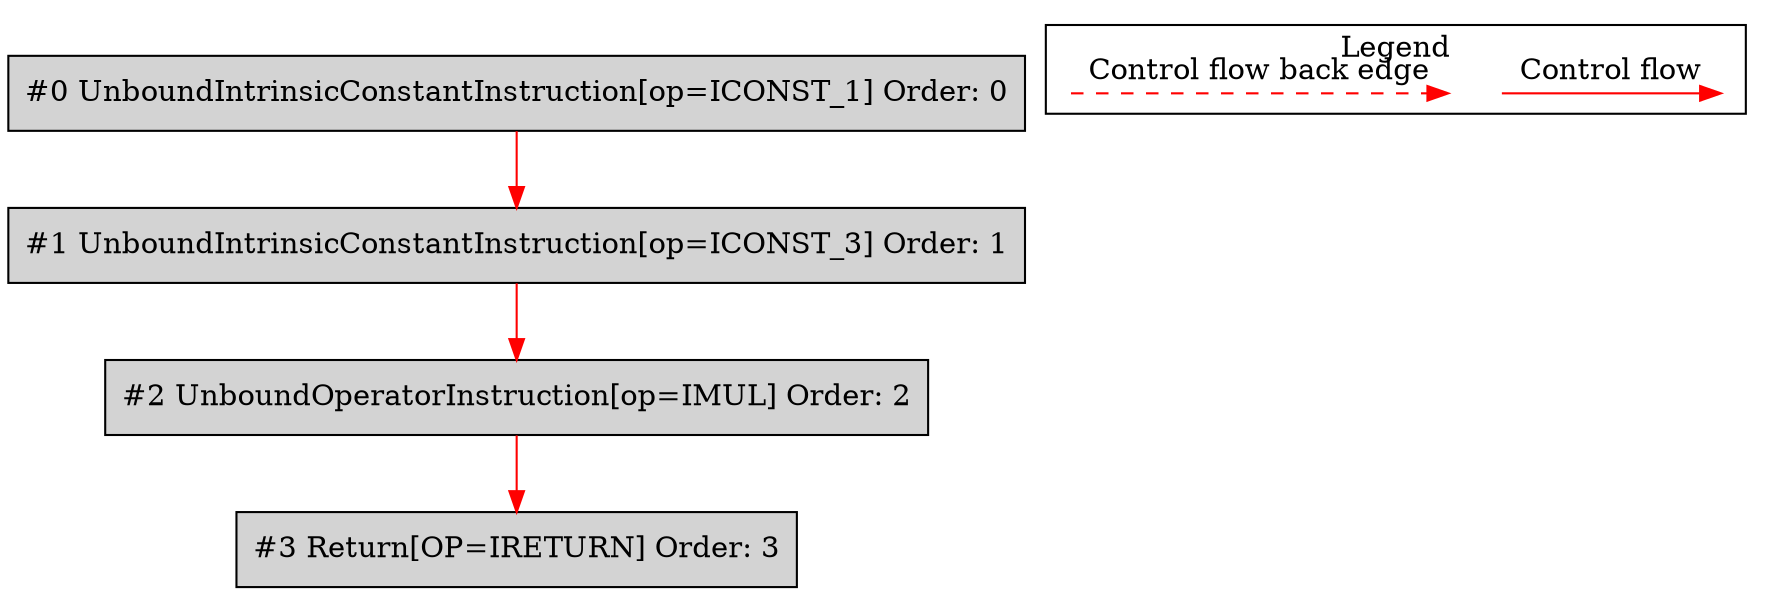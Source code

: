 digraph {
 ordering="in";
 node0[label="#0 UnboundIntrinsicConstantInstruction[op=ICONST_1] Order: 0", shape=box, fillcolor=lightgrey, style=filled];
 node1[label="#1 UnboundIntrinsicConstantInstruction[op=ICONST_3] Order: 1", shape=box, fillcolor=lightgrey, style=filled];
 node2[label="#2 UnboundOperatorInstruction[op=IMUL] Order: 2", shape=box, fillcolor=lightgrey, style=filled];
 node3[label="#3 Return[OP=IRETURN] Order: 3", shape=box, fillcolor=lightgrey, style=filled];
 node0 -> node1[color=red];
 node1 -> node2[color=red];
 node2 -> node3[color=red];
 subgraph cluster_000 {
  label = "Legend";
  node [shape=point]
  {
   rank=same;
   c0 [style = invis];
   c1 [style = invis];
   c2 [style = invis];
   c3 [style = invis];
  }
  c0 -> c1 [label="Control flow", style=solid, color=red]
  c2 -> c3 [label="Control flow back edge", style=dashed, color=red]
 }

}
